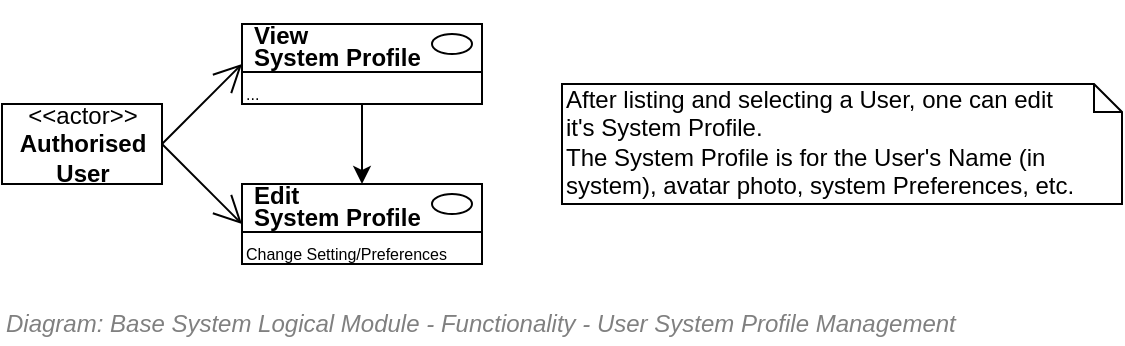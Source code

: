 <mxfile compressed="false" version="20.3.0" type="device">
  <diagram id="4bgXXZZWLKDrS-0fqXVA" name="Functionality/System Logical Module/Provisioning">
    <mxGraphModel dx="1117" dy="784" grid="1" gridSize="10" guides="1" tooltips="1" connect="1" arrows="1" fold="1" page="1" pageScale="1" pageWidth="827" pageHeight="1169" math="0" shadow="0">
      <root>
        <mxCell id="vj9NFNpsctyDdZJHX6hg-0" />
        <mxCell id="wERdTFQBSSwt_41Hwb2m-4" value="Diagram/Use Cases" parent="vj9NFNpsctyDdZJHX6hg-0" />
        <mxCell id="3bvs2r6w8-1A-JgL-3PP-0" value="&amp;lt;&amp;lt;actor&amp;gt;&amp;gt;&lt;br&gt;&lt;b&gt;Authorised&lt;br&gt;User&lt;br&gt;&lt;/b&gt;" style="text;html=1;align=center;verticalAlign=middle;dashed=0;fillColor=#ffffff;strokeColor=#000000;" parent="wERdTFQBSSwt_41Hwb2m-4" vertex="1">
          <mxGeometry x="120" y="240" width="80" height="40" as="geometry" />
        </mxCell>
        <mxCell id="3bvs2r6w8-1A-JgL-3PP-7" value="" style="fontStyle=1;align=left;verticalAlign=top;childLayout=stackLayout;horizontal=1;horizontalStack=0;resizeParent=1;resizeParentMax=0;resizeLast=0;marginBottom=0;" parent="wERdTFQBSSwt_41Hwb2m-4" vertex="1">
          <mxGeometry x="240" y="200" width="120" height="40" as="geometry" />
        </mxCell>
        <mxCell id="3bvs2r6w8-1A-JgL-3PP-8" value="&lt;p style=&quot;line-height: 0.9;&quot;&gt;View &lt;br&gt;System Profile&lt;/p&gt;" style="html=1;align=left;spacingLeft=4;verticalAlign=middle;strokeColor=none;fillColor=none;fontStyle=1;spacingTop=2;" parent="3bvs2r6w8-1A-JgL-3PP-7" vertex="1">
          <mxGeometry width="120" height="20" as="geometry" />
        </mxCell>
        <mxCell id="3bvs2r6w8-1A-JgL-3PP-9" value="" style="shape=ellipse;" parent="3bvs2r6w8-1A-JgL-3PP-8" vertex="1">
          <mxGeometry x="1" width="20" height="10" relative="1" as="geometry">
            <mxPoint x="-25" y="5" as="offset" />
          </mxGeometry>
        </mxCell>
        <mxCell id="3bvs2r6w8-1A-JgL-3PP-10" value="" style="line;strokeWidth=1;fillColor=none;align=left;verticalAlign=middle;spacingTop=-1;spacingLeft=3;spacingRight=3;rotatable=0;labelPosition=right;points=[];portConstraint=eastwest;" parent="3bvs2r6w8-1A-JgL-3PP-7" vertex="1">
          <mxGeometry y="20" width="120" height="8" as="geometry" />
        </mxCell>
        <mxCell id="3bvs2r6w8-1A-JgL-3PP-11" value="..." style="html=1;align=left;spacingLeft=4;verticalAlign=top;strokeColor=none;fillColor=none;fontSize=8;spacing=-2;" parent="3bvs2r6w8-1A-JgL-3PP-7" vertex="1">
          <mxGeometry y="28" width="120" height="12" as="geometry" />
        </mxCell>
        <mxCell id="3bvs2r6w8-1A-JgL-3PP-17" value="" style="endArrow=open;endFill=1;endSize=12;html=1;strokeColor=#000000;fontSize=12;entryX=0;entryY=1;entryDx=0;entryDy=0;exitX=1;exitY=0.5;exitDx=0;exitDy=0;" parent="wERdTFQBSSwt_41Hwb2m-4" source="3bvs2r6w8-1A-JgL-3PP-0" target="3bvs2r6w8-1A-JgL-3PP-8" edge="1">
          <mxGeometry width="160" relative="1" as="geometry">
            <mxPoint x="210" y="270" as="sourcePoint" />
            <mxPoint x="250" y="190" as="targetPoint" />
          </mxGeometry>
        </mxCell>
        <mxCell id="3bvs2r6w8-1A-JgL-3PP-64" value="After listing and selecting a User, one can edit&lt;br&gt;it&#39;s System Profile.&lt;br&gt;The System Profile is for the User&#39;s Name (in system), avatar photo, system Preferences, etc." style="shape=note;whiteSpace=wrap;html=1;size=14;verticalAlign=top;align=left;spacingTop=-6;strokeWidth=1;fillColor=none;fontSize=12;" parent="wERdTFQBSSwt_41Hwb2m-4" vertex="1">
          <mxGeometry x="400" y="230" width="280" height="60" as="geometry" />
        </mxCell>
        <mxCell id="I-xnigJu-aLJeiBsp6X--0" value="" style="fontStyle=1;align=left;verticalAlign=top;childLayout=stackLayout;horizontal=1;horizontalStack=0;resizeParent=1;resizeParentMax=0;resizeLast=0;marginBottom=0;" parent="wERdTFQBSSwt_41Hwb2m-4" vertex="1">
          <mxGeometry x="240" y="280" width="120" height="40" as="geometry" />
        </mxCell>
        <mxCell id="I-xnigJu-aLJeiBsp6X--1" value="&lt;p style=&quot;line-height: 0.9;&quot;&gt;Edit &lt;br&gt;System Profile&lt;/p&gt;" style="html=1;align=left;spacingLeft=4;verticalAlign=middle;strokeColor=none;fillColor=none;fontStyle=1;spacingTop=2;" parent="I-xnigJu-aLJeiBsp6X--0" vertex="1">
          <mxGeometry width="120" height="20" as="geometry" />
        </mxCell>
        <mxCell id="I-xnigJu-aLJeiBsp6X--2" value="" style="shape=ellipse;" parent="I-xnigJu-aLJeiBsp6X--1" vertex="1">
          <mxGeometry x="1" width="20" height="10" relative="1" as="geometry">
            <mxPoint x="-25" y="5" as="offset" />
          </mxGeometry>
        </mxCell>
        <mxCell id="I-xnigJu-aLJeiBsp6X--3" value="" style="line;strokeWidth=1;fillColor=none;align=left;verticalAlign=middle;spacingTop=-1;spacingLeft=3;spacingRight=3;rotatable=0;labelPosition=right;points=[];portConstraint=eastwest;" parent="I-xnigJu-aLJeiBsp6X--0" vertex="1">
          <mxGeometry y="20" width="120" height="8" as="geometry" />
        </mxCell>
        <mxCell id="I-xnigJu-aLJeiBsp6X--4" value="Change Setting/Preferences" style="html=1;align=left;spacingLeft=4;verticalAlign=top;strokeColor=none;fillColor=none;fontSize=8;spacing=-2;" parent="I-xnigJu-aLJeiBsp6X--0" vertex="1">
          <mxGeometry y="28" width="120" height="12" as="geometry" />
        </mxCell>
        <mxCell id="A2VStph5CowU-QmvEueH-0" style="edgeStyle=orthogonalEdgeStyle;rounded=0;orthogonalLoop=1;jettySize=auto;html=1;entryX=0.5;entryY=0;entryDx=0;entryDy=0;" edge="1" parent="wERdTFQBSSwt_41Hwb2m-4" source="3bvs2r6w8-1A-JgL-3PP-11" target="I-xnigJu-aLJeiBsp6X--1">
          <mxGeometry relative="1" as="geometry" />
        </mxCell>
        <mxCell id="A2VStph5CowU-QmvEueH-1" value="" style="endArrow=open;endFill=1;endSize=12;html=1;strokeColor=#000000;fontSize=12;entryX=0;entryY=1;entryDx=0;entryDy=0;exitX=1;exitY=0.5;exitDx=0;exitDy=0;" edge="1" parent="wERdTFQBSSwt_41Hwb2m-4" source="3bvs2r6w8-1A-JgL-3PP-0" target="I-xnigJu-aLJeiBsp6X--1">
          <mxGeometry width="160" relative="1" as="geometry">
            <mxPoint x="210" y="230" as="sourcePoint" />
            <mxPoint x="250.0" y="230" as="targetPoint" />
          </mxGeometry>
        </mxCell>
        <mxCell id="gRzEKIzDPof4qPkzU5pQ-1" value="Title/Diagram" parent="vj9NFNpsctyDdZJHX6hg-0" />
        <mxCell id="gRzEKIzDPof4qPkzU5pQ-0" value="&lt;font style=&quot;font-size: 12px&quot;&gt;&lt;span style=&quot;font-size: 12px&quot;&gt;Diagram: Base System Logical Module -&amp;nbsp;&lt;/span&gt;&lt;span style=&quot;font-size: 12px&quot;&gt;Functionality -&amp;nbsp;&lt;/span&gt;User System Profile Management&lt;/font&gt;" style="text;strokeColor=none;fillColor=none;html=1;fontSize=12;fontStyle=2;verticalAlign=middle;align=left;shadow=0;glass=0;comic=0;opacity=30;fontColor=#808080;" parent="gRzEKIzDPof4qPkzU5pQ-1" vertex="1">
          <mxGeometry x="120" y="340" width="520" height="20" as="geometry" />
        </mxCell>
        <mxCell id="tL2itmjlvSeu3DFbBuZW-0" value="About" parent="vj9NFNpsctyDdZJHX6hg-0" />
      </root>
    </mxGraphModel>
  </diagram>
</mxfile>

